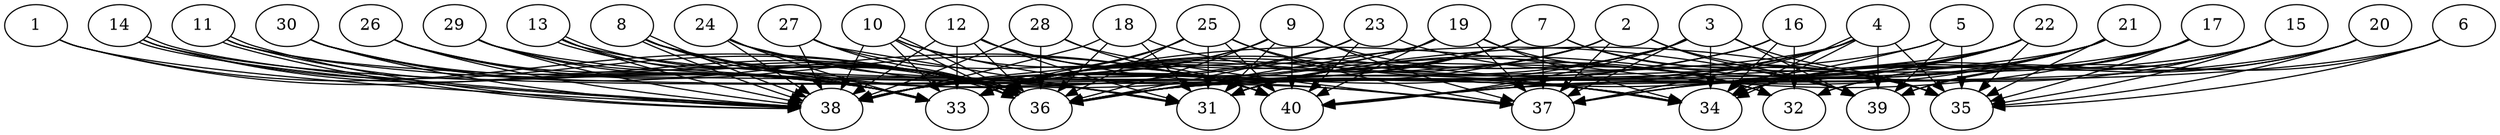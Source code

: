 // DAG automatically generated by daggen at Thu Oct  3 14:06:49 2019
// ./daggen --dot -n 40 --ccr 0.4 --fat 0.9 --regular 0.7 --density 0.9 --mindata 5242880 --maxdata 52428800 
digraph G {
  1 [size="43013120", alpha="0.13", expect_size="17205248"] 
  1 -> 33 [size ="17205248"]
  1 -> 36 [size ="17205248"]
  1 -> 38 [size ="17205248"]
  2 [size="73984000", alpha="0.11", expect_size="29593600"] 
  2 -> 31 [size ="29593600"]
  2 -> 33 [size ="29593600"]
  2 -> 35 [size ="29593600"]
  2 -> 37 [size ="29593600"]
  2 -> 38 [size ="29593600"]
  2 -> 39 [size ="29593600"]
  3 [size="49423360", alpha="0.04", expect_size="19769344"] 
  3 -> 31 [size ="19769344"]
  3 -> 33 [size ="19769344"]
  3 -> 34 [size ="19769344"]
  3 -> 35 [size ="19769344"]
  3 -> 37 [size ="19769344"]
  3 -> 38 [size ="19769344"]
  3 -> 39 [size ="19769344"]
  3 -> 40 [size ="19769344"]
  4 [size="18585600", alpha="0.18", expect_size="7434240"] 
  4 -> 33 [size ="7434240"]
  4 -> 34 [size ="7434240"]
  4 -> 34 [size ="7434240"]
  4 -> 35 [size ="7434240"]
  4 -> 36 [size ="7434240"]
  4 -> 37 [size ="7434240"]
  4 -> 38 [size ="7434240"]
  4 -> 39 [size ="7434240"]
  5 [size="53537280", alpha="0.04", expect_size="21414912"] 
  5 -> 35 [size ="21414912"]
  5 -> 36 [size ="21414912"]
  5 -> 38 [size ="21414912"]
  5 -> 39 [size ="21414912"]
  6 [size="119150080", alpha="0.11", expect_size="47660032"] 
  6 -> 35 [size ="47660032"]
  6 -> 39 [size ="47660032"]
  6 -> 40 [size ="47660032"]
  7 [size="107325440", alpha="0.09", expect_size="42930176"] 
  7 -> 31 [size ="42930176"]
  7 -> 33 [size ="42930176"]
  7 -> 35 [size ="42930176"]
  7 -> 36 [size ="42930176"]
  7 -> 37 [size ="42930176"]
  7 -> 38 [size ="42930176"]
  7 -> 39 [size ="42930176"]
  8 [size="47920640", alpha="0.11", expect_size="19168256"] 
  8 -> 31 [size ="19168256"]
  8 -> 33 [size ="19168256"]
  8 -> 36 [size ="19168256"]
  8 -> 37 [size ="19168256"]
  8 -> 38 [size ="19168256"]
  8 -> 38 [size ="19168256"]
  8 -> 39 [size ="19168256"]
  9 [size="15756800", alpha="0.15", expect_size="6302720"] 
  9 -> 31 [size ="6302720"]
  9 -> 32 [size ="6302720"]
  9 -> 33 [size ="6302720"]
  9 -> 36 [size ="6302720"]
  9 -> 37 [size ="6302720"]
  9 -> 38 [size ="6302720"]
  9 -> 40 [size ="6302720"]
  10 [size="72504320", alpha="0.08", expect_size="29001728"] 
  10 -> 33 [size ="29001728"]
  10 -> 34 [size ="29001728"]
  10 -> 36 [size ="29001728"]
  10 -> 36 [size ="29001728"]
  10 -> 38 [size ="29001728"]
  10 -> 40 [size ="29001728"]
  11 [size="115893760", alpha="0.19", expect_size="46357504"] 
  11 -> 31 [size ="46357504"]
  11 -> 33 [size ="46357504"]
  11 -> 34 [size ="46357504"]
  11 -> 38 [size ="46357504"]
  11 -> 38 [size ="46357504"]
  12 [size="72000000", alpha="0.08", expect_size="28800000"] 
  12 -> 31 [size ="28800000"]
  12 -> 33 [size ="28800000"]
  12 -> 34 [size ="28800000"]
  12 -> 36 [size ="28800000"]
  12 -> 38 [size ="28800000"]
  12 -> 40 [size ="28800000"]
  13 [size="17707520", alpha="0.04", expect_size="7083008"] 
  13 -> 33 [size ="7083008"]
  13 -> 34 [size ="7083008"]
  13 -> 36 [size ="7083008"]
  13 -> 36 [size ="7083008"]
  13 -> 38 [size ="7083008"]
  14 [size="43806720", alpha="0.13", expect_size="17522688"] 
  14 -> 33 [size ="17522688"]
  14 -> 36 [size ="17522688"]
  14 -> 37 [size ="17522688"]
  14 -> 38 [size ="17522688"]
  14 -> 38 [size ="17522688"]
  15 [size="30878720", alpha="0.19", expect_size="12351488"] 
  15 -> 32 [size ="12351488"]
  15 -> 33 [size ="12351488"]
  15 -> 34 [size ="12351488"]
  15 -> 35 [size ="12351488"]
  15 -> 37 [size ="12351488"]
  16 [size="54218240", alpha="0.00", expect_size="21687296"] 
  16 -> 32 [size ="21687296"]
  16 -> 33 [size ="21687296"]
  16 -> 34 [size ="21687296"]
  16 -> 40 [size ="21687296"]
  17 [size="121502720", alpha="0.16", expect_size="48601088"] 
  17 -> 33 [size ="48601088"]
  17 -> 34 [size ="48601088"]
  17 -> 35 [size ="48601088"]
  17 -> 36 [size ="48601088"]
  17 -> 39 [size ="48601088"]
  18 [size="54952960", alpha="0.00", expect_size="21981184"] 
  18 -> 31 [size ="21981184"]
  18 -> 32 [size ="21981184"]
  18 -> 36 [size ="21981184"]
  18 -> 38 [size ="21981184"]
  19 [size="121349120", alpha="0.19", expect_size="48539648"] 
  19 -> 32 [size ="48539648"]
  19 -> 33 [size ="48539648"]
  19 -> 34 [size ="48539648"]
  19 -> 36 [size ="48539648"]
  19 -> 37 [size ="48539648"]
  19 -> 38 [size ="48539648"]
  19 -> 40 [size ="48539648"]
  20 [size="89646080", alpha="0.14", expect_size="35858432"] 
  20 -> 32 [size ="35858432"]
  20 -> 34 [size ="35858432"]
  20 -> 35 [size ="35858432"]
  20 -> 36 [size ="35858432"]
  21 [size="21693440", alpha="0.14", expect_size="8677376"] 
  21 -> 31 [size ="8677376"]
  21 -> 34 [size ="8677376"]
  21 -> 35 [size ="8677376"]
  21 -> 36 [size ="8677376"]
  21 -> 37 [size ="8677376"]
  21 -> 40 [size ="8677376"]
  22 [size="16314880", alpha="0.05", expect_size="6525952"] 
  22 -> 31 [size ="6525952"]
  22 -> 34 [size ="6525952"]
  22 -> 35 [size ="6525952"]
  22 -> 36 [size ="6525952"]
  22 -> 37 [size ="6525952"]
  22 -> 40 [size ="6525952"]
  23 [size="61160960", alpha="0.01", expect_size="24464384"] 
  23 -> 35 [size ="24464384"]
  23 -> 36 [size ="24464384"]
  23 -> 38 [size ="24464384"]
  23 -> 40 [size ="24464384"]
  24 [size="86881280", alpha="0.19", expect_size="34752512"] 
  24 -> 31 [size ="34752512"]
  24 -> 33 [size ="34752512"]
  24 -> 35 [size ="34752512"]
  24 -> 36 [size ="34752512"]
  24 -> 38 [size ="34752512"]
  25 [size="45368320", alpha="0.03", expect_size="18147328"] 
  25 -> 31 [size ="18147328"]
  25 -> 33 [size ="18147328"]
  25 -> 34 [size ="18147328"]
  25 -> 36 [size ="18147328"]
  25 -> 37 [size ="18147328"]
  25 -> 38 [size ="18147328"]
  25 -> 40 [size ="18147328"]
  26 [size="40448000", alpha="0.06", expect_size="16179200"] 
  26 -> 33 [size ="16179200"]
  26 -> 36 [size ="16179200"]
  26 -> 38 [size ="16179200"]
  26 -> 40 [size ="16179200"]
  27 [size="42280960", alpha="0.04", expect_size="16912384"] 
  27 -> 31 [size ="16912384"]
  27 -> 36 [size ="16912384"]
  27 -> 38 [size ="16912384"]
  27 -> 40 [size ="16912384"]
  28 [size="19699200", alpha="0.09", expect_size="7879680"] 
  28 -> 36 [size ="7879680"]
  28 -> 37 [size ="7879680"]
  28 -> 38 [size ="7879680"]
  28 -> 40 [size ="7879680"]
  29 [size="19980800", alpha="0.13", expect_size="7992320"] 
  29 -> 33 [size ="7992320"]
  29 -> 34 [size ="7992320"]
  29 -> 36 [size ="7992320"]
  29 -> 38 [size ="7992320"]
  30 [size="14415360", alpha="0.08", expect_size="5766144"] 
  30 -> 33 [size ="5766144"]
  30 -> 36 [size ="5766144"]
  30 -> 38 [size ="5766144"]
  30 -> 40 [size ="5766144"]
  31 [size="97891840", alpha="0.00", expect_size="39156736"] 
  32 [size="64384000", alpha="0.03", expect_size="25753600"] 
  33 [size="92738560", alpha="0.06", expect_size="37095424"] 
  34 [size="101306880", alpha="0.14", expect_size="40522752"] 
  35 [size="95564800", alpha="0.05", expect_size="38225920"] 
  36 [size="115950080", alpha="0.03", expect_size="46380032"] 
  37 [size="32570880", alpha="0.20", expect_size="13028352"] 
  38 [size="57615360", alpha="0.03", expect_size="23046144"] 
  39 [size="107934720", alpha="0.05", expect_size="43173888"] 
  40 [size="68211200", alpha="0.00", expect_size="27284480"] 
}
